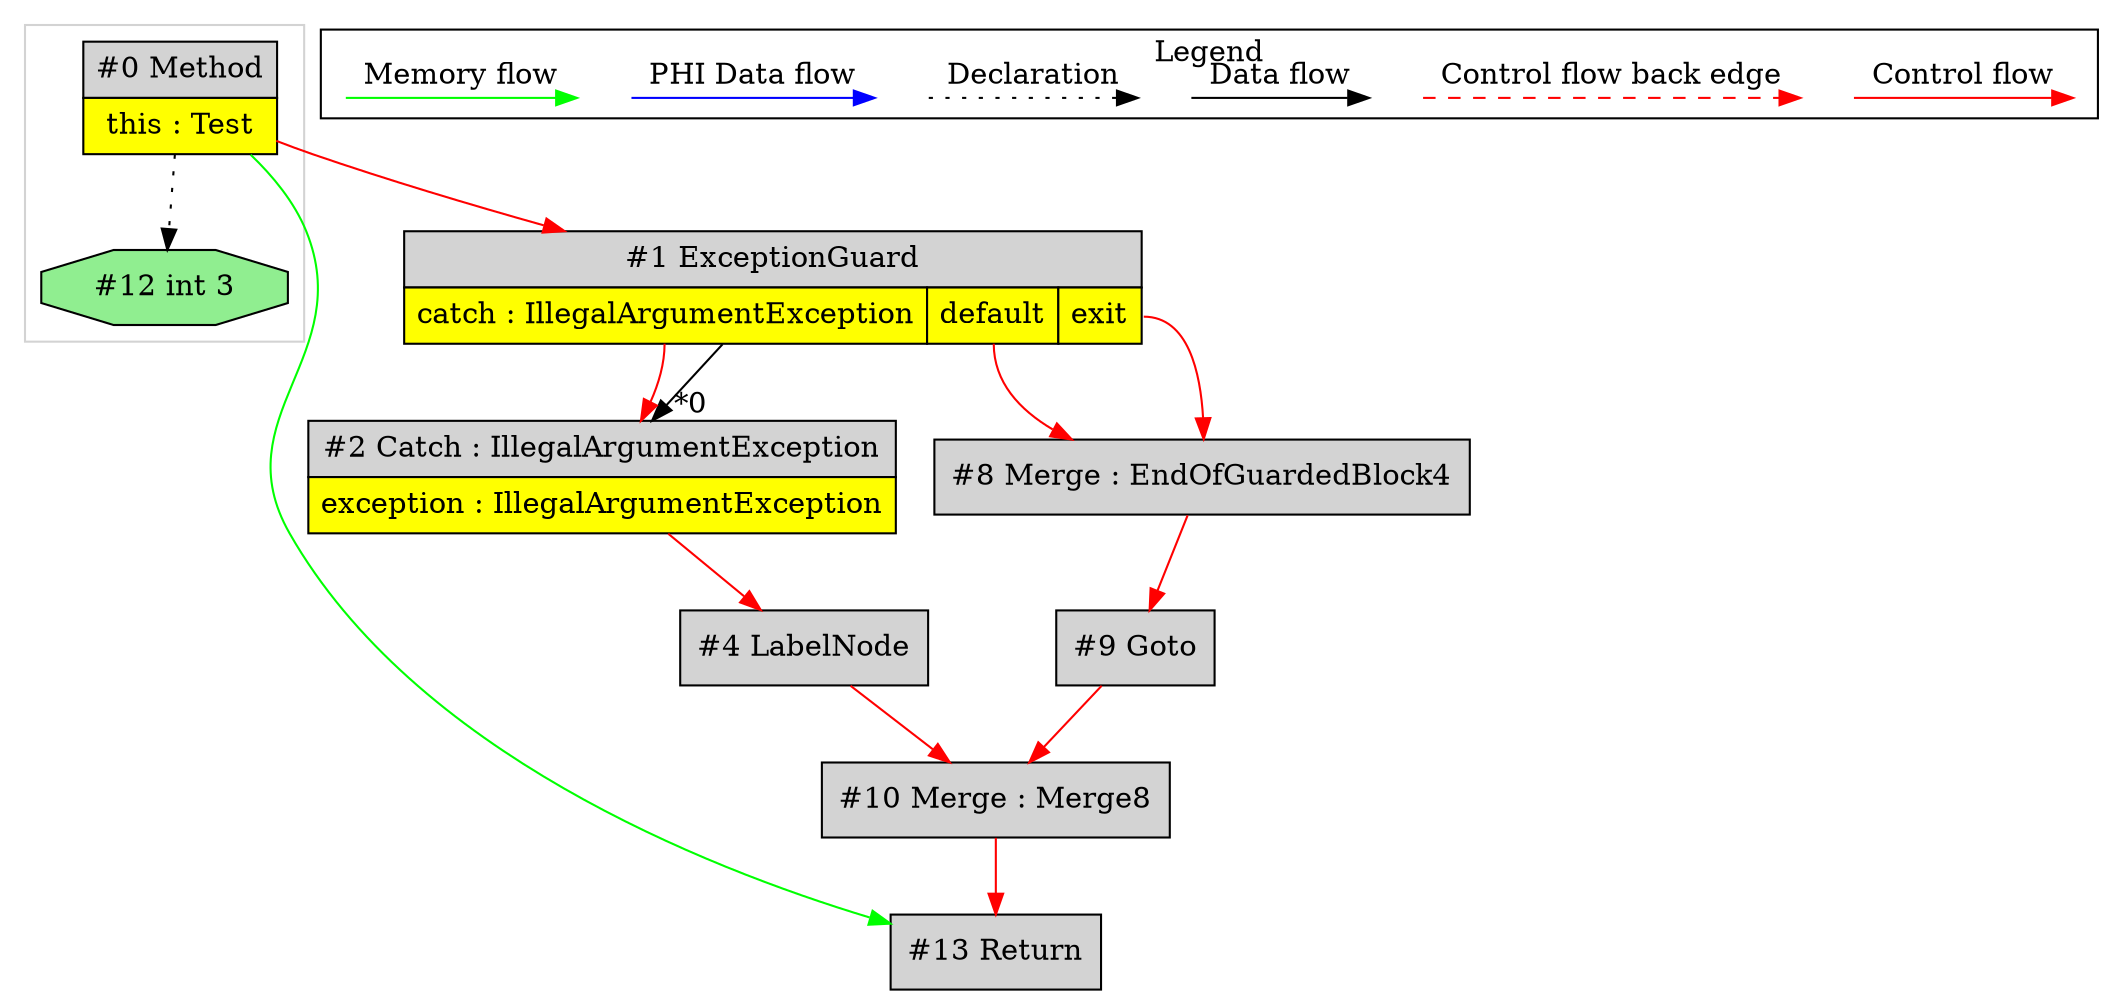 digraph {
 node0[margin="0", label=<<table border="0" cellborder="1" cellspacing="0" cellpadding="5"><tr><td colspan="1">#0 Method</td></tr><tr><td port="prj11" bgcolor="yellow">this : Test</td></tr></table>>,shape=none, fillcolor=lightgrey, style=filled];
 node13[label="#13 Return",shape=box, fillcolor=lightgrey, style=filled];
 node10 -> node13[labeldistance=2, color=red, fontcolor=red];
 node0 -> node13[labeldistance=2, color=green, constraint=false];
 node10[label="#10 Merge : Merge8",shape=box, fillcolor=lightgrey, style=filled];
 node9 -> node10[labeldistance=2, color=red, fontcolor=red];
 node4 -> node10[labeldistance=2, color=red, fontcolor=red];
 node4[label="#4 LabelNode",shape=box, fillcolor=lightgrey, style=filled];
 node2 -> node4[labeldistance=2, color=red, fontcolor=red];
 node2[margin="0", label=<<table border="0" cellborder="1" cellspacing="0" cellpadding="5"><tr><td colspan="1">#2 Catch : IllegalArgumentException</td></tr><tr><td port="prj3" bgcolor="yellow">exception : IllegalArgumentException</td></tr></table>>,shape=none, fillcolor=lightgrey, style=filled];
 node1 -> node2[headlabel="*0", labeldistance=2];
 node1:prj5 -> node2[labeldistance=2, color=red, fontcolor=red];
 node1[margin="0", label=<<table border="0" cellborder="1" cellspacing="0" cellpadding="5"><tr><td colspan="3">#1 ExceptionGuard</td></tr><tr><td port="prj5" bgcolor="yellow">catch : IllegalArgumentException</td><td port="prj6" bgcolor="yellow">default</td><td port="prj7" bgcolor="yellow">exit</td></tr></table>>,shape=none, fillcolor=lightgrey, style=filled];
 node0 -> node1[labeldistance=2, color=red, fontcolor=red];
 node8[label="#8 Merge : EndOfGuardedBlock4",shape=box, fillcolor=lightgrey, style=filled];
 node1:prj6 -> node8[labeldistance=2, color=red, fontcolor=red];
 node1:prj7 -> node8[labeldistance=2, color=red, fontcolor=red];
 node9[label="#9 Goto",shape=box, fillcolor=lightgrey, style=filled];
 node8 -> node9[labeldistance=2, color=red, fontcolor=red];
 node12[label="#12 int 3",shape=octagon, fillcolor=lightgreen, style=filled];
 node0 -> node12[style=dotted];
 subgraph cluster_0 {
  color=lightgray;
  node0;
  node12;
 }
 subgraph cluster_000 {
  label = "Legend";
  node [shape=point]
  {
   rank=same;
   c0 [style = invis];
   c1 [style = invis];
   c2 [style = invis];
   c3 [style = invis];
   d0 [style = invis];
   d1 [style = invis];
   d2 [style = invis];
   d3 [style = invis];
   d4 [style = invis];
   d5 [style = invis];
   d6 [style = invis];
   d7 [style = invis];
  }
  c0 -> c1 [label="Control flow", style=solid, color=red]
  c2 -> c3 [label="Control flow back edge", style=dashed, color=red]
  d0 -> d1 [label="Data flow"]
  d2 -> d3 [label="Declaration", style=dotted]
  d4 -> d5 [label="PHI Data flow", color=blue]
  d6 -> d7 [label="Memory flow", color=green]
 }

}
